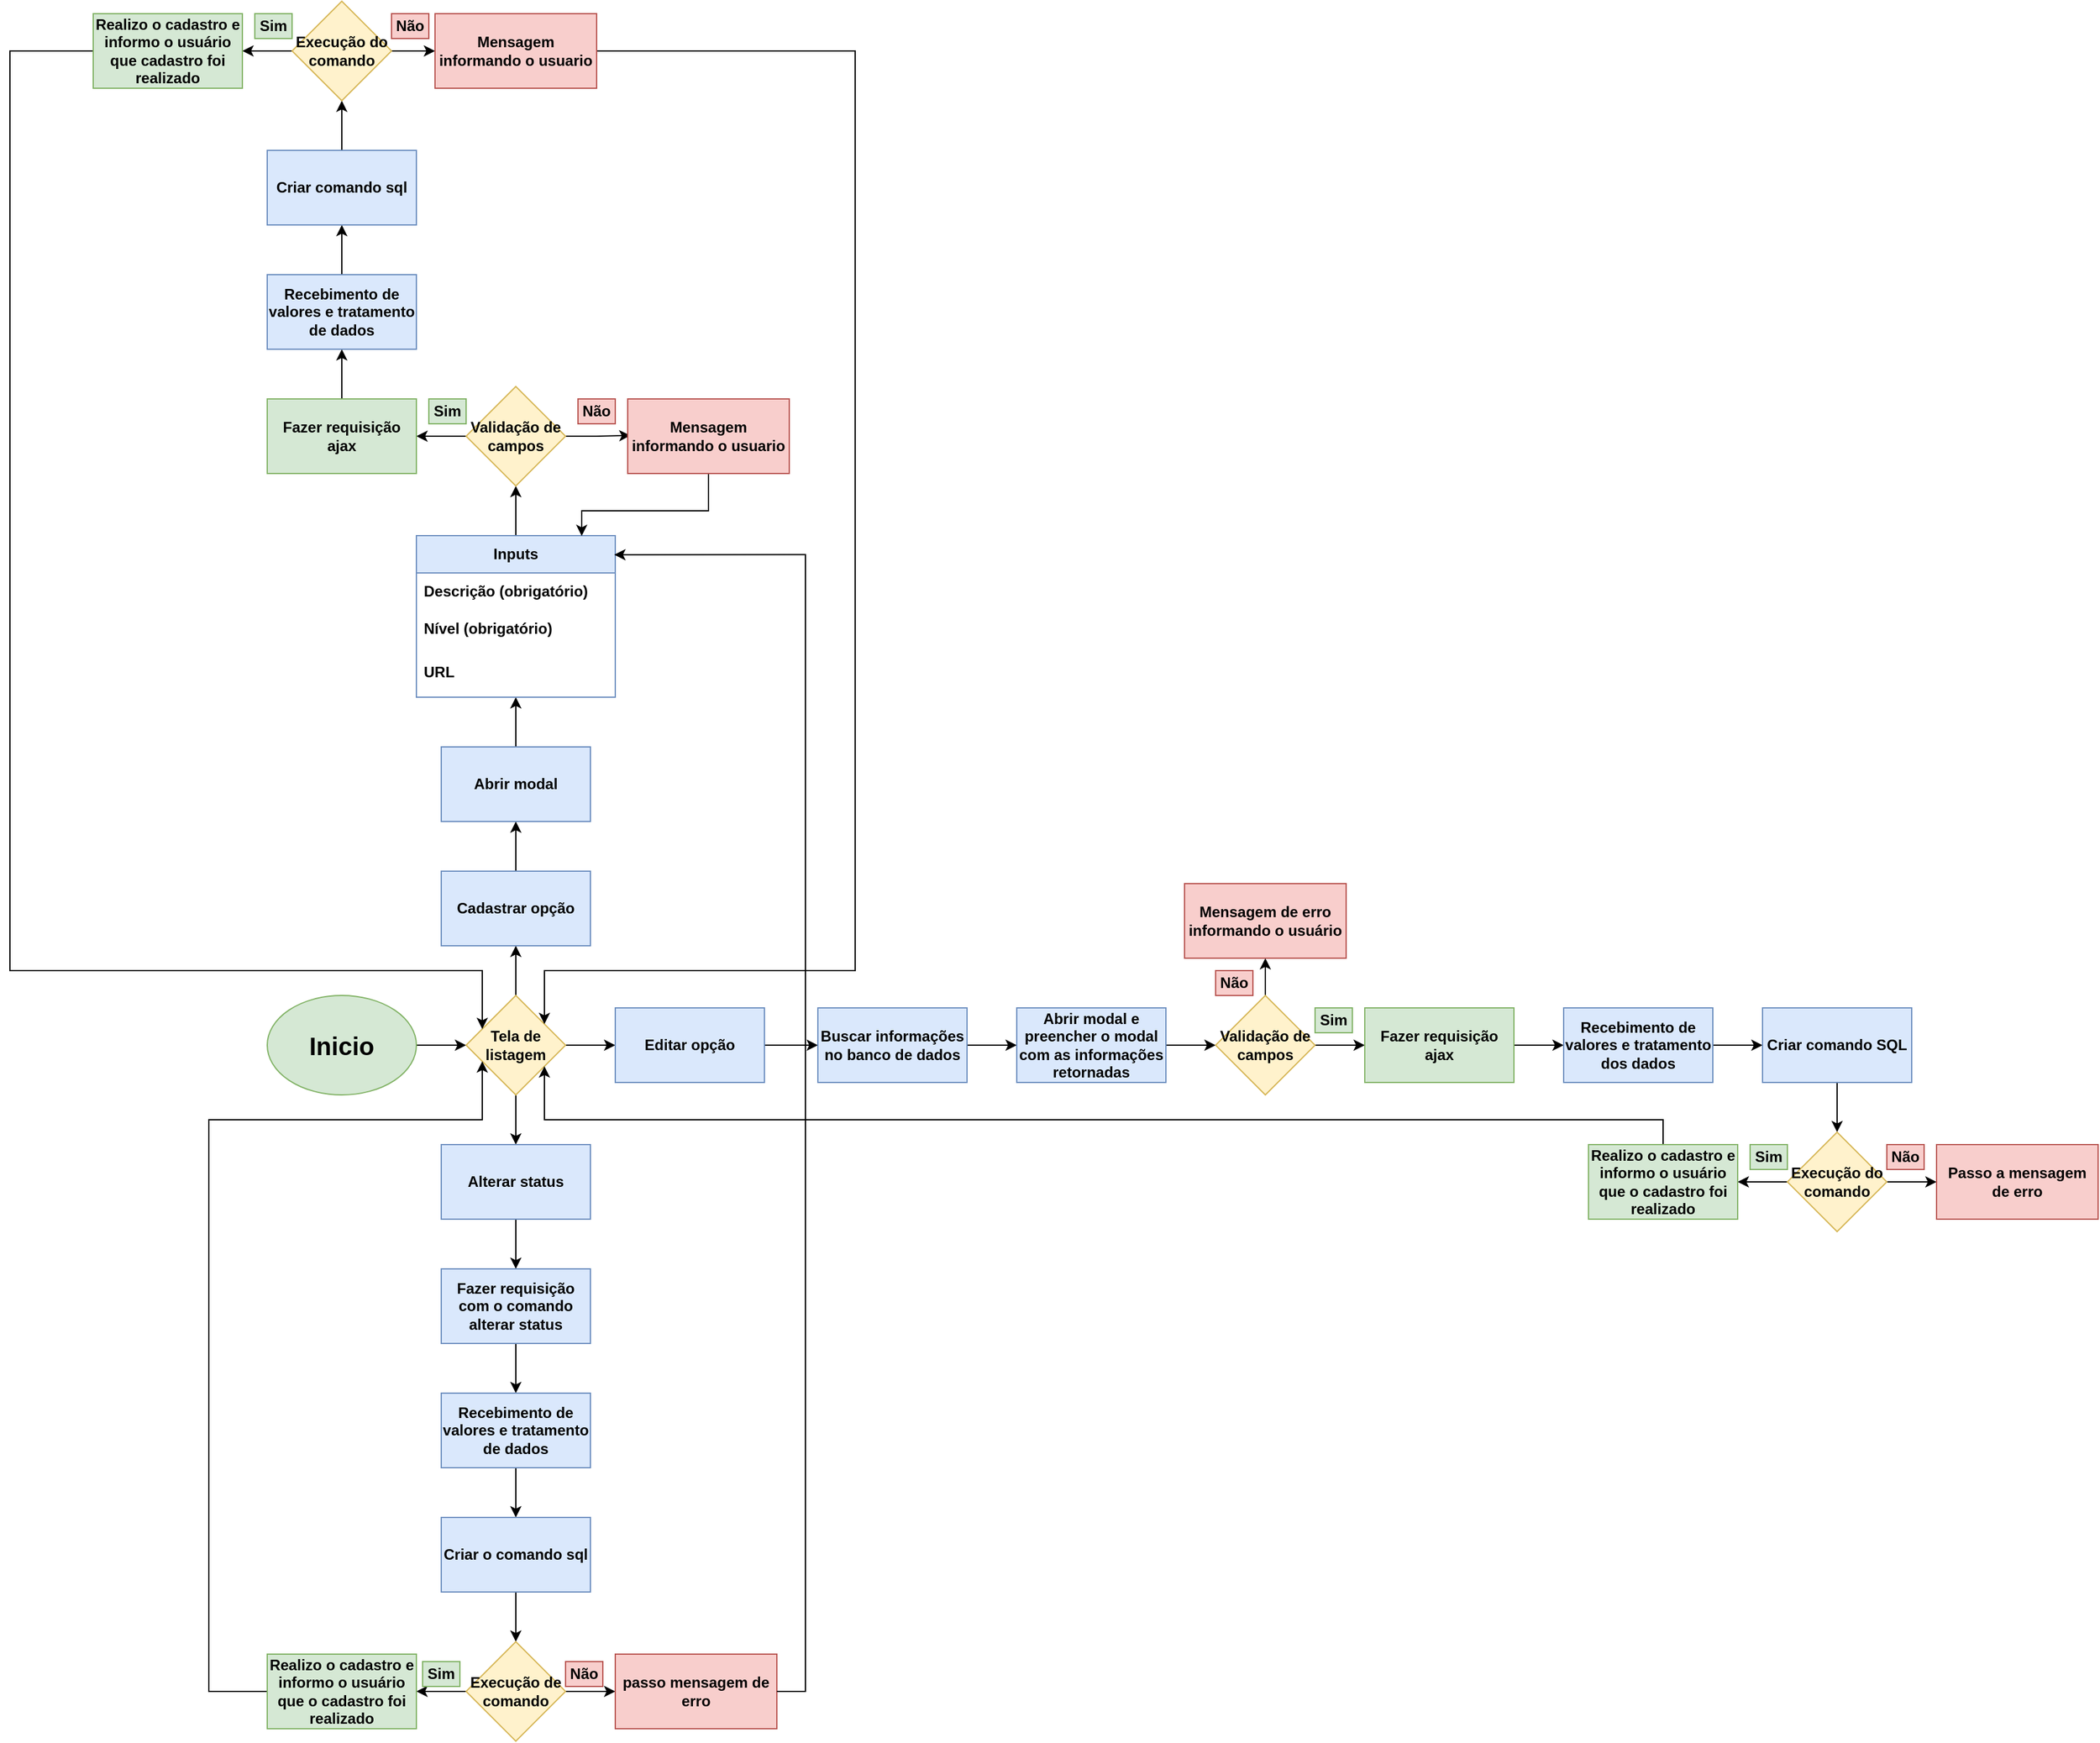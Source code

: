 <mxfile version="26.0.16">
  <diagram name="Página-1" id="2ITeXRkAVdonGwUGqWkM">
    <mxGraphModel dx="2047" dy="2988" grid="1" gridSize="10" guides="1" tooltips="1" connect="1" arrows="1" fold="1" page="1" pageScale="1" pageWidth="827" pageHeight="1169" math="0" shadow="0">
      <root>
        <mxCell id="0" />
        <mxCell id="1" parent="0" />
        <mxCell id="TE3HOqjZIv5zywbFu5FG-13" value="" style="edgeStyle=orthogonalEdgeStyle;rounded=0;orthogonalLoop=1;jettySize=auto;html=1;" edge="1" parent="1" source="TE3HOqjZIv5zywbFu5FG-2" target="TE3HOqjZIv5zywbFu5FG-3">
          <mxGeometry relative="1" as="geometry" />
        </mxCell>
        <mxCell id="TE3HOqjZIv5zywbFu5FG-2" value="&lt;h1 style=&quot;font-size: 20px;&quot;&gt;Inicio&lt;/h1&gt;" style="ellipse;whiteSpace=wrap;html=1;fontSize=20;fontStyle=1;fillColor=#d5e8d4;strokeColor=#82b366;" vertex="1" parent="1">
          <mxGeometry x="-553" y="-1130" width="120" height="80" as="geometry" />
        </mxCell>
        <mxCell id="TE3HOqjZIv5zywbFu5FG-14" value="" style="edgeStyle=orthogonalEdgeStyle;rounded=0;orthogonalLoop=1;jettySize=auto;html=1;" edge="1" parent="1" source="TE3HOqjZIv5zywbFu5FG-3" target="TE3HOqjZIv5zywbFu5FG-12">
          <mxGeometry relative="1" as="geometry" />
        </mxCell>
        <mxCell id="TE3HOqjZIv5zywbFu5FG-15" value="" style="edgeStyle=orthogonalEdgeStyle;rounded=0;orthogonalLoop=1;jettySize=auto;html=1;" edge="1" parent="1" source="TE3HOqjZIv5zywbFu5FG-3" target="TE3HOqjZIv5zywbFu5FG-4">
          <mxGeometry relative="1" as="geometry" />
        </mxCell>
        <mxCell id="TE3HOqjZIv5zywbFu5FG-16" value="" style="edgeStyle=orthogonalEdgeStyle;rounded=0;orthogonalLoop=1;jettySize=auto;html=1;" edge="1" parent="1" source="TE3HOqjZIv5zywbFu5FG-3" target="TE3HOqjZIv5zywbFu5FG-5">
          <mxGeometry relative="1" as="geometry" />
        </mxCell>
        <mxCell id="TE3HOqjZIv5zywbFu5FG-3" value="Tela de listagem" style="rhombus;whiteSpace=wrap;html=1;fontStyle=1;fillColor=#fff2cc;strokeColor=#d6b656;" vertex="1" parent="1">
          <mxGeometry x="-393" y="-1130" width="80" height="80" as="geometry" />
        </mxCell>
        <mxCell id="TE3HOqjZIv5zywbFu5FG-72" value="" style="edgeStyle=orthogonalEdgeStyle;rounded=0;orthogonalLoop=1;jettySize=auto;html=1;" edge="1" parent="1" source="TE3HOqjZIv5zywbFu5FG-4" target="TE3HOqjZIv5zywbFu5FG-71">
          <mxGeometry relative="1" as="geometry" />
        </mxCell>
        <mxCell id="TE3HOqjZIv5zywbFu5FG-4" value="Editar opção&lt;span style=&quot;color: rgba(0, 0, 0, 0); font-family: monospace; font-size: 0px; font-weight: 400; text-align: start; text-wrap-mode: nowrap;&quot;&gt;%3CmxGraphModel%3E%3Croot%3E%3CmxCell%20id%3D%220%22%2F%3E%3CmxCell%20id%3D%221%22%20parent%3D%220%22%2F%3E%3CmxCell%20id%3D%222%22%20value%3D%22Cadastrar%20ativo%26lt%3Bdiv%26gt%3B(abrir%20modal)%26lt%3B%2Fdiv%26gt%3B%22%20style%3D%22rounded%3D0%3BwhiteSpace%3Dwrap%3Bhtml%3D1%3BfontStyle%3D1%3BfillColor%3D%23dae8fc%3BstrokeColor%3D%236c8ebf%3B%22%20vertex%3D%221%22%20parent%3D%221%22%3E%3CmxGeometry%20x%3D%22364%22%20y%3D%2250%22%20width%3D%22120%22%20height%3D%2260%22%20as%3D%22geometry%22%2F%3E%3C%2FmxCell%3E%3C%2Froot%3E%3C%2FmxGraphModel%3E&lt;/span&gt;" style="rounded=0;whiteSpace=wrap;html=1;fontStyle=1;fillColor=#dae8fc;strokeColor=#6c8ebf;" vertex="1" parent="1">
          <mxGeometry x="-273" y="-1120" width="120" height="60" as="geometry" />
        </mxCell>
        <mxCell id="TE3HOqjZIv5zywbFu5FG-17" value="" style="edgeStyle=orthogonalEdgeStyle;rounded=0;orthogonalLoop=1;jettySize=auto;html=1;" edge="1" parent="1" source="TE3HOqjZIv5zywbFu5FG-5" target="TE3HOqjZIv5zywbFu5FG-6">
          <mxGeometry relative="1" as="geometry" />
        </mxCell>
        <mxCell id="TE3HOqjZIv5zywbFu5FG-5" value="Alterar status" style="rounded=0;whiteSpace=wrap;html=1;fontStyle=1;fillColor=#dae8fc;strokeColor=#6c8ebf;" vertex="1" parent="1">
          <mxGeometry x="-413" y="-1010" width="120" height="60" as="geometry" />
        </mxCell>
        <mxCell id="TE3HOqjZIv5zywbFu5FG-18" value="" style="edgeStyle=orthogonalEdgeStyle;rounded=0;orthogonalLoop=1;jettySize=auto;html=1;" edge="1" parent="1" source="TE3HOqjZIv5zywbFu5FG-6" target="TE3HOqjZIv5zywbFu5FG-7">
          <mxGeometry relative="1" as="geometry" />
        </mxCell>
        <mxCell id="TE3HOqjZIv5zywbFu5FG-6" value="Fazer requisição com o comando alterar status" style="rounded=0;whiteSpace=wrap;html=1;fontStyle=1;fillColor=#dae8fc;strokeColor=#6c8ebf;" vertex="1" parent="1">
          <mxGeometry x="-413" y="-910" width="120" height="60" as="geometry" />
        </mxCell>
        <mxCell id="TE3HOqjZIv5zywbFu5FG-19" value="" style="edgeStyle=orthogonalEdgeStyle;rounded=0;orthogonalLoop=1;jettySize=auto;html=1;" edge="1" parent="1" source="TE3HOqjZIv5zywbFu5FG-7" target="TE3HOqjZIv5zywbFu5FG-8">
          <mxGeometry relative="1" as="geometry" />
        </mxCell>
        <mxCell id="TE3HOqjZIv5zywbFu5FG-7" value="Recebimento de valores e tratamento de dados&lt;span style=&quot;color: rgba(0, 0, 0, 0); font-family: monospace; font-size: 0px; font-weight: 400; text-align: start; text-wrap-mode: nowrap;&quot;&gt;%3CmxGraphModel%3E%3Croot%3E%3CmxCell%20id%3D%220%22%2F%3E%3CmxCell%20id%3D%221%22%20parent%3D%220%22%2F%3E%3CmxCell%20id%3D%222%22%20value%3D%22Fazer%20requisi%C3%A7%C3%A3o%20com%20o%20comando%20alterar%20status%22%20style%3D%22rounded%3D0%3BwhiteSpace%3Dwrap%3Bhtml%3D1%3BfontStyle%3D1%3BfillColor%3D%23dae8fc%3BstrokeColor%3D%236c8ebf%3B%22%20vertex%3D%221%22%20parent%3D%221%22%3E%3CmxGeometry%20x%3D%22-620%22%20y%3D%22-900%22%20width%3D%22120%22%20height%3D%2260%22%20as%3D%22geometry%22%2F%3E%3C%2FmxCell%3E%3C%2Froot%3E%3C%2FmxGraphModel%3E&lt;/span&gt;" style="rounded=0;whiteSpace=wrap;html=1;fontStyle=1;fillColor=#dae8fc;strokeColor=#6c8ebf;" vertex="1" parent="1">
          <mxGeometry x="-413" y="-810" width="120" height="60" as="geometry" />
        </mxCell>
        <mxCell id="TE3HOqjZIv5zywbFu5FG-20" value="" style="edgeStyle=orthogonalEdgeStyle;rounded=0;orthogonalLoop=1;jettySize=auto;html=1;" edge="1" parent="1" source="TE3HOqjZIv5zywbFu5FG-8" target="TE3HOqjZIv5zywbFu5FG-11">
          <mxGeometry relative="1" as="geometry" />
        </mxCell>
        <mxCell id="TE3HOqjZIv5zywbFu5FG-8" value="Criar o comando sql" style="rounded=0;whiteSpace=wrap;html=1;fontStyle=1;fillColor=#dae8fc;strokeColor=#6c8ebf;" vertex="1" parent="1">
          <mxGeometry x="-413" y="-710" width="120" height="60" as="geometry" />
        </mxCell>
        <mxCell id="TE3HOqjZIv5zywbFu5FG-27" value="" style="edgeStyle=orthogonalEdgeStyle;rounded=0;orthogonalLoop=1;jettySize=auto;html=1;" edge="1" parent="1" source="TE3HOqjZIv5zywbFu5FG-11" target="TE3HOqjZIv5zywbFu5FG-21">
          <mxGeometry relative="1" as="geometry" />
        </mxCell>
        <mxCell id="TE3HOqjZIv5zywbFu5FG-30" value="" style="edgeStyle=orthogonalEdgeStyle;rounded=0;orthogonalLoop=1;jettySize=auto;html=1;" edge="1" parent="1" source="TE3HOqjZIv5zywbFu5FG-11" target="TE3HOqjZIv5zywbFu5FG-29">
          <mxGeometry relative="1" as="geometry" />
        </mxCell>
        <mxCell id="TE3HOqjZIv5zywbFu5FG-11" value="Execução de comando" style="rhombus;whiteSpace=wrap;html=1;fontStyle=1;fillColor=#fff2cc;strokeColor=#d6b656;" vertex="1" parent="1">
          <mxGeometry x="-393" y="-610" width="80" height="80" as="geometry" />
        </mxCell>
        <mxCell id="TE3HOqjZIv5zywbFu5FG-32" value="" style="edgeStyle=orthogonalEdgeStyle;rounded=0;orthogonalLoop=1;jettySize=auto;html=1;" edge="1" parent="1" source="TE3HOqjZIv5zywbFu5FG-12" target="TE3HOqjZIv5zywbFu5FG-31">
          <mxGeometry relative="1" as="geometry" />
        </mxCell>
        <mxCell id="TE3HOqjZIv5zywbFu5FG-12" value="Cadastrar opção" style="rounded=0;whiteSpace=wrap;html=1;fontStyle=1;fillColor=#dae8fc;strokeColor=#6c8ebf;" vertex="1" parent="1">
          <mxGeometry x="-413" y="-1230" width="120" height="60" as="geometry" />
        </mxCell>
        <mxCell id="TE3HOqjZIv5zywbFu5FG-69" style="edgeStyle=orthogonalEdgeStyle;rounded=0;orthogonalLoop=1;jettySize=auto;html=1;" edge="1" parent="1" source="TE3HOqjZIv5zywbFu5FG-21" target="TE3HOqjZIv5zywbFu5FG-3">
          <mxGeometry relative="1" as="geometry">
            <Array as="points">
              <mxPoint x="-600" y="-570" />
              <mxPoint x="-600" y="-1030" />
              <mxPoint x="-380" y="-1030" />
            </Array>
          </mxGeometry>
        </mxCell>
        <mxCell id="TE3HOqjZIv5zywbFu5FG-21" value="Realizo o cadastro e informo o usuário que o cadastro foi realizado" style="rounded=0;whiteSpace=wrap;html=1;fontStyle=1;fillColor=#d5e8d4;strokeColor=#82b366;" vertex="1" parent="1">
          <mxGeometry x="-553" y="-600" width="120" height="60" as="geometry" />
        </mxCell>
        <mxCell id="TE3HOqjZIv5zywbFu5FG-23" value="Sim" style="rounded=0;whiteSpace=wrap;html=1;fillColor=#d5e8d4;strokeColor=#82b366;fontStyle=1" vertex="1" parent="1">
          <mxGeometry x="-428" y="-594" width="30" height="20" as="geometry" />
        </mxCell>
        <mxCell id="TE3HOqjZIv5zywbFu5FG-28" value="Não" style="rounded=0;whiteSpace=wrap;html=1;fillColor=#f8cecc;strokeColor=#b85450;fontStyle=1" vertex="1" parent="1">
          <mxGeometry x="-313" y="-594" width="30" height="20" as="geometry" />
        </mxCell>
        <mxCell id="TE3HOqjZIv5zywbFu5FG-29" value="passo mensagem de erro" style="whiteSpace=wrap;html=1;fontStyle=1;fillColor=#f8cecc;strokeColor=#b85450;" vertex="1" parent="1">
          <mxGeometry x="-273" y="-600" width="130" height="60" as="geometry" />
        </mxCell>
        <mxCell id="TE3HOqjZIv5zywbFu5FG-44" style="edgeStyle=orthogonalEdgeStyle;rounded=0;orthogonalLoop=1;jettySize=auto;html=1;" edge="1" parent="1" source="TE3HOqjZIv5zywbFu5FG-31" target="TE3HOqjZIv5zywbFu5FG-33">
          <mxGeometry relative="1" as="geometry" />
        </mxCell>
        <mxCell id="TE3HOqjZIv5zywbFu5FG-31" value="Abrir modal" style="rounded=0;whiteSpace=wrap;html=1;fontStyle=1;fillColor=#dae8fc;strokeColor=#6c8ebf;" vertex="1" parent="1">
          <mxGeometry x="-413" y="-1330" width="120" height="60" as="geometry" />
        </mxCell>
        <mxCell id="TE3HOqjZIv5zywbFu5FG-45" value="" style="edgeStyle=orthogonalEdgeStyle;rounded=0;orthogonalLoop=1;jettySize=auto;html=1;" edge="1" parent="1" source="TE3HOqjZIv5zywbFu5FG-33" target="TE3HOqjZIv5zywbFu5FG-42">
          <mxGeometry relative="1" as="geometry" />
        </mxCell>
        <mxCell id="TE3HOqjZIv5zywbFu5FG-33" value="Inputs" style="swimlane;fontStyle=1;childLayout=stackLayout;horizontal=1;startSize=30;horizontalStack=0;resizeParent=1;resizeParentMax=0;resizeLast=0;collapsible=1;marginBottom=0;whiteSpace=wrap;html=1;fillColor=#dae8fc;strokeColor=#6c8ebf;" vertex="1" parent="1">
          <mxGeometry x="-433" y="-1500" width="160" height="130" as="geometry" />
        </mxCell>
        <mxCell id="TE3HOqjZIv5zywbFu5FG-34" value="Descrição (obrigatório)" style="text;strokeColor=none;fillColor=none;align=left;verticalAlign=middle;spacingLeft=4;spacingRight=4;overflow=hidden;points=[[0,0.5],[1,0.5]];portConstraint=eastwest;rotatable=0;whiteSpace=wrap;html=1;fontStyle=1" vertex="1" parent="TE3HOqjZIv5zywbFu5FG-33">
          <mxGeometry y="30" width="160" height="30" as="geometry" />
        </mxCell>
        <mxCell id="TE3HOqjZIv5zywbFu5FG-39" value="Nível (obrigatório)" style="text;strokeColor=none;fillColor=none;align=left;verticalAlign=middle;spacingLeft=4;spacingRight=4;overflow=hidden;points=[[0,0.5],[1,0.5]];portConstraint=eastwest;rotatable=0;whiteSpace=wrap;html=1;fontStyle=1" vertex="1" parent="TE3HOqjZIv5zywbFu5FG-33">
          <mxGeometry y="60" width="160" height="30" as="geometry" />
        </mxCell>
        <mxCell id="TE3HOqjZIv5zywbFu5FG-40" value="URL" style="text;strokeColor=none;fillColor=none;align=left;verticalAlign=middle;spacingLeft=4;spacingRight=4;overflow=hidden;points=[[0,0.5],[1,0.5]];portConstraint=eastwest;rotatable=0;whiteSpace=wrap;html=1;fontStyle=1" vertex="1" parent="TE3HOqjZIv5zywbFu5FG-33">
          <mxGeometry y="90" width="160" height="40" as="geometry" />
        </mxCell>
        <mxCell id="TE3HOqjZIv5zywbFu5FG-50" value="" style="edgeStyle=orthogonalEdgeStyle;rounded=0;orthogonalLoop=1;jettySize=auto;html=1;entryX=0.017;entryY=0.49;entryDx=0;entryDy=0;entryPerimeter=0;" edge="1" parent="1" source="TE3HOqjZIv5zywbFu5FG-42" target="TE3HOqjZIv5zywbFu5FG-47">
          <mxGeometry relative="1" as="geometry" />
        </mxCell>
        <mxCell id="TE3HOqjZIv5zywbFu5FG-51" style="edgeStyle=orthogonalEdgeStyle;rounded=0;orthogonalLoop=1;jettySize=auto;html=1;" edge="1" parent="1" source="TE3HOqjZIv5zywbFu5FG-42" target="TE3HOqjZIv5zywbFu5FG-46">
          <mxGeometry relative="1" as="geometry" />
        </mxCell>
        <mxCell id="TE3HOqjZIv5zywbFu5FG-42" value="Validação de campos" style="rhombus;whiteSpace=wrap;html=1;fontStyle=1;fillColor=#fff2cc;strokeColor=#d6b656;" vertex="1" parent="1">
          <mxGeometry x="-393" y="-1620" width="80" height="80" as="geometry" />
        </mxCell>
        <mxCell id="TE3HOqjZIv5zywbFu5FG-53" value="" style="edgeStyle=orthogonalEdgeStyle;rounded=0;orthogonalLoop=1;jettySize=auto;html=1;" edge="1" parent="1" source="TE3HOqjZIv5zywbFu5FG-46" target="TE3HOqjZIv5zywbFu5FG-52">
          <mxGeometry relative="1" as="geometry" />
        </mxCell>
        <mxCell id="TE3HOqjZIv5zywbFu5FG-46" value="Fazer requisição ajax" style="rounded=0;whiteSpace=wrap;html=1;fontStyle=1;fillColor=#d5e8d4;strokeColor=#82b366;" vertex="1" parent="1">
          <mxGeometry x="-553" y="-1610" width="120" height="60" as="geometry" />
        </mxCell>
        <mxCell id="TE3HOqjZIv5zywbFu5FG-70" style="edgeStyle=orthogonalEdgeStyle;rounded=0;orthogonalLoop=1;jettySize=auto;html=1;entryX=0.826;entryY=0.002;entryDx=0;entryDy=0;entryPerimeter=0;" edge="1" parent="1" source="TE3HOqjZIv5zywbFu5FG-47" target="TE3HOqjZIv5zywbFu5FG-33">
          <mxGeometry relative="1" as="geometry">
            <Array as="points">
              <mxPoint x="-198" y="-1520" />
              <mxPoint x="-300" y="-1520" />
              <mxPoint x="-300" y="-1500" />
            </Array>
          </mxGeometry>
        </mxCell>
        <mxCell id="TE3HOqjZIv5zywbFu5FG-47" value="Mensagem informando o usuario" style="whiteSpace=wrap;html=1;fontStyle=1;fillColor=#f8cecc;strokeColor=#b85450;" vertex="1" parent="1">
          <mxGeometry x="-263" y="-1610" width="130" height="60" as="geometry" />
        </mxCell>
        <mxCell id="TE3HOqjZIv5zywbFu5FG-48" value="Não" style="rounded=0;whiteSpace=wrap;html=1;fillColor=#f8cecc;strokeColor=#b85450;fontStyle=1" vertex="1" parent="1">
          <mxGeometry x="-303" y="-1610" width="30" height="20" as="geometry" />
        </mxCell>
        <mxCell id="TE3HOqjZIv5zywbFu5FG-49" value="Sim" style="rounded=0;whiteSpace=wrap;html=1;fillColor=#d5e8d4;strokeColor=#82b366;fontStyle=1" vertex="1" parent="1">
          <mxGeometry x="-423" y="-1610" width="30" height="20" as="geometry" />
        </mxCell>
        <mxCell id="TE3HOqjZIv5zywbFu5FG-55" value="" style="edgeStyle=orthogonalEdgeStyle;rounded=0;orthogonalLoop=1;jettySize=auto;html=1;" edge="1" parent="1" source="TE3HOqjZIv5zywbFu5FG-52" target="TE3HOqjZIv5zywbFu5FG-54">
          <mxGeometry relative="1" as="geometry" />
        </mxCell>
        <mxCell id="TE3HOqjZIv5zywbFu5FG-52" value="Recebimento de valores e tratamento de dados" style="rounded=0;whiteSpace=wrap;html=1;fontStyle=1;fillColor=#dae8fc;strokeColor=#6c8ebf;" vertex="1" parent="1">
          <mxGeometry x="-553" y="-1710" width="120" height="60" as="geometry" />
        </mxCell>
        <mxCell id="TE3HOqjZIv5zywbFu5FG-57" value="" style="edgeStyle=orthogonalEdgeStyle;rounded=0;orthogonalLoop=1;jettySize=auto;html=1;" edge="1" parent="1" source="TE3HOqjZIv5zywbFu5FG-54" target="TE3HOqjZIv5zywbFu5FG-56">
          <mxGeometry relative="1" as="geometry" />
        </mxCell>
        <mxCell id="TE3HOqjZIv5zywbFu5FG-54" value="Criar comando sql" style="rounded=0;whiteSpace=wrap;html=1;fontStyle=1;fillColor=#dae8fc;strokeColor=#6c8ebf;" vertex="1" parent="1">
          <mxGeometry x="-553" y="-1810" width="120" height="60" as="geometry" />
        </mxCell>
        <mxCell id="TE3HOqjZIv5zywbFu5FG-62" style="edgeStyle=orthogonalEdgeStyle;rounded=0;orthogonalLoop=1;jettySize=auto;html=1;" edge="1" parent="1" source="TE3HOqjZIv5zywbFu5FG-56" target="TE3HOqjZIv5zywbFu5FG-58">
          <mxGeometry relative="1" as="geometry" />
        </mxCell>
        <mxCell id="TE3HOqjZIv5zywbFu5FG-65" style="edgeStyle=orthogonalEdgeStyle;rounded=0;orthogonalLoop=1;jettySize=auto;html=1;" edge="1" parent="1" source="TE3HOqjZIv5zywbFu5FG-56" target="TE3HOqjZIv5zywbFu5FG-64">
          <mxGeometry relative="1" as="geometry" />
        </mxCell>
        <mxCell id="TE3HOqjZIv5zywbFu5FG-56" value="Execução do comando" style="rhombus;whiteSpace=wrap;html=1;fontStyle=1;fillColor=#fff2cc;strokeColor=#d6b656;" vertex="1" parent="1">
          <mxGeometry x="-533" y="-1930" width="80" height="80" as="geometry" />
        </mxCell>
        <mxCell id="TE3HOqjZIv5zywbFu5FG-66" style="edgeStyle=orthogonalEdgeStyle;rounded=0;orthogonalLoop=1;jettySize=auto;html=1;" edge="1" parent="1" source="TE3HOqjZIv5zywbFu5FG-58" target="TE3HOqjZIv5zywbFu5FG-3">
          <mxGeometry relative="1" as="geometry">
            <Array as="points">
              <mxPoint x="-760" y="-1890" />
              <mxPoint x="-760" y="-1150" />
              <mxPoint x="-380" y="-1150" />
            </Array>
          </mxGeometry>
        </mxCell>
        <mxCell id="TE3HOqjZIv5zywbFu5FG-58" value="Realizo o cadastro e informo o usuário que cadastro foi realizado" style="rounded=0;whiteSpace=wrap;html=1;fontStyle=1;fillColor=#d5e8d4;strokeColor=#82b366;" vertex="1" parent="1">
          <mxGeometry x="-693" y="-1920" width="120" height="60" as="geometry" />
        </mxCell>
        <mxCell id="TE3HOqjZIv5zywbFu5FG-59" value="Sim" style="rounded=0;whiteSpace=wrap;html=1;fillColor=#d5e8d4;strokeColor=#82b366;fontStyle=1" vertex="1" parent="1">
          <mxGeometry x="-563" y="-1920" width="30" height="20" as="geometry" />
        </mxCell>
        <mxCell id="TE3HOqjZIv5zywbFu5FG-63" value="Não" style="rounded=0;whiteSpace=wrap;html=1;fillColor=#f8cecc;strokeColor=#b85450;fontStyle=1" vertex="1" parent="1">
          <mxGeometry x="-453" y="-1920" width="30" height="20" as="geometry" />
        </mxCell>
        <mxCell id="TE3HOqjZIv5zywbFu5FG-67" style="edgeStyle=orthogonalEdgeStyle;rounded=0;orthogonalLoop=1;jettySize=auto;html=1;" edge="1" parent="1" source="TE3HOqjZIv5zywbFu5FG-64" target="TE3HOqjZIv5zywbFu5FG-3">
          <mxGeometry relative="1" as="geometry">
            <Array as="points">
              <mxPoint x="-80" y="-1890" />
              <mxPoint x="-80" y="-1150" />
              <mxPoint x="-330" y="-1150" />
            </Array>
          </mxGeometry>
        </mxCell>
        <mxCell id="TE3HOqjZIv5zywbFu5FG-64" value="Mensagem informando o usuario" style="whiteSpace=wrap;html=1;fontStyle=1;fillColor=#f8cecc;strokeColor=#b85450;" vertex="1" parent="1">
          <mxGeometry x="-418" y="-1920" width="130" height="60" as="geometry" />
        </mxCell>
        <mxCell id="TE3HOqjZIv5zywbFu5FG-68" style="edgeStyle=orthogonalEdgeStyle;rounded=0;orthogonalLoop=1;jettySize=auto;html=1;entryX=0.995;entryY=0.118;entryDx=0;entryDy=0;entryPerimeter=0;" edge="1" parent="1" source="TE3HOqjZIv5zywbFu5FG-29" target="TE3HOqjZIv5zywbFu5FG-33">
          <mxGeometry relative="1" as="geometry">
            <Array as="points">
              <mxPoint x="-120" y="-570" />
              <mxPoint x="-120" y="-1485" />
            </Array>
          </mxGeometry>
        </mxCell>
        <mxCell id="TE3HOqjZIv5zywbFu5FG-74" value="" style="edgeStyle=orthogonalEdgeStyle;rounded=0;orthogonalLoop=1;jettySize=auto;html=1;" edge="1" parent="1" source="TE3HOqjZIv5zywbFu5FG-71" target="TE3HOqjZIv5zywbFu5FG-73">
          <mxGeometry relative="1" as="geometry" />
        </mxCell>
        <mxCell id="TE3HOqjZIv5zywbFu5FG-71" value="Buscar informações no banco de dados" style="rounded=0;whiteSpace=wrap;html=1;fontStyle=1;fillColor=#dae8fc;strokeColor=#6c8ebf;" vertex="1" parent="1">
          <mxGeometry x="-110" y="-1120" width="120" height="60" as="geometry" />
        </mxCell>
        <mxCell id="TE3HOqjZIv5zywbFu5FG-76" value="" style="edgeStyle=orthogonalEdgeStyle;rounded=0;orthogonalLoop=1;jettySize=auto;html=1;" edge="1" parent="1" source="TE3HOqjZIv5zywbFu5FG-73" target="TE3HOqjZIv5zywbFu5FG-75">
          <mxGeometry relative="1" as="geometry" />
        </mxCell>
        <mxCell id="TE3HOqjZIv5zywbFu5FG-73" value="Abrir modal e preencher o modal com as informações retornadas" style="rounded=0;whiteSpace=wrap;html=1;fontStyle=1;fillColor=#dae8fc;strokeColor=#6c8ebf;" vertex="1" parent="1">
          <mxGeometry x="50" y="-1120" width="120" height="60" as="geometry" />
        </mxCell>
        <mxCell id="TE3HOqjZIv5zywbFu5FG-78" value="" style="edgeStyle=orthogonalEdgeStyle;rounded=0;orthogonalLoop=1;jettySize=auto;html=1;" edge="1" parent="1" source="TE3HOqjZIv5zywbFu5FG-75" target="TE3HOqjZIv5zywbFu5FG-77">
          <mxGeometry relative="1" as="geometry" />
        </mxCell>
        <mxCell id="TE3HOqjZIv5zywbFu5FG-82" style="edgeStyle=orthogonalEdgeStyle;rounded=0;orthogonalLoop=1;jettySize=auto;html=1;entryX=0;entryY=0.5;entryDx=0;entryDy=0;" edge="1" parent="1" source="TE3HOqjZIv5zywbFu5FG-75" target="TE3HOqjZIv5zywbFu5FG-80">
          <mxGeometry relative="1" as="geometry" />
        </mxCell>
        <mxCell id="TE3HOqjZIv5zywbFu5FG-75" value="Validação de campos" style="rhombus;whiteSpace=wrap;html=1;fontStyle=1;fillColor=#fff2cc;strokeColor=#d6b656;" vertex="1" parent="1">
          <mxGeometry x="210" y="-1130" width="80" height="80" as="geometry" />
        </mxCell>
        <mxCell id="TE3HOqjZIv5zywbFu5FG-77" value="Mensagem de erro informando o usuário" style="whiteSpace=wrap;html=1;fontStyle=1;fillColor=#f8cecc;strokeColor=#b85450;" vertex="1" parent="1">
          <mxGeometry x="185" y="-1220" width="130" height="60" as="geometry" />
        </mxCell>
        <mxCell id="TE3HOqjZIv5zywbFu5FG-79" value="Não" style="rounded=0;whiteSpace=wrap;html=1;fillColor=#f8cecc;strokeColor=#b85450;fontStyle=1" vertex="1" parent="1">
          <mxGeometry x="210" y="-1150" width="30" height="20" as="geometry" />
        </mxCell>
        <mxCell id="TE3HOqjZIv5zywbFu5FG-84" value="" style="edgeStyle=orthogonalEdgeStyle;rounded=0;orthogonalLoop=1;jettySize=auto;html=1;" edge="1" parent="1" source="TE3HOqjZIv5zywbFu5FG-80" target="TE3HOqjZIv5zywbFu5FG-83">
          <mxGeometry relative="1" as="geometry" />
        </mxCell>
        <mxCell id="TE3HOqjZIv5zywbFu5FG-80" value="Fazer requisição ajax" style="rounded=0;whiteSpace=wrap;html=1;fontStyle=1;fillColor=#d5e8d4;strokeColor=#82b366;" vertex="1" parent="1">
          <mxGeometry x="330" y="-1120" width="120" height="60" as="geometry" />
        </mxCell>
        <mxCell id="TE3HOqjZIv5zywbFu5FG-81" value="Sim" style="rounded=0;whiteSpace=wrap;html=1;fillColor=#d5e8d4;strokeColor=#82b366;fontStyle=1" vertex="1" parent="1">
          <mxGeometry x="290" y="-1120" width="30" height="20" as="geometry" />
        </mxCell>
        <mxCell id="TE3HOqjZIv5zywbFu5FG-86" value="" style="edgeStyle=orthogonalEdgeStyle;rounded=0;orthogonalLoop=1;jettySize=auto;html=1;" edge="1" parent="1" source="TE3HOqjZIv5zywbFu5FG-83" target="TE3HOqjZIv5zywbFu5FG-85">
          <mxGeometry relative="1" as="geometry" />
        </mxCell>
        <mxCell id="TE3HOqjZIv5zywbFu5FG-83" value="Recebimento de valores e tratamento dos dados" style="rounded=0;whiteSpace=wrap;html=1;fontStyle=1;fillColor=#dae8fc;strokeColor=#6c8ebf;" vertex="1" parent="1">
          <mxGeometry x="490" y="-1120" width="120" height="60" as="geometry" />
        </mxCell>
        <mxCell id="TE3HOqjZIv5zywbFu5FG-88" value="" style="edgeStyle=orthogonalEdgeStyle;rounded=0;orthogonalLoop=1;jettySize=auto;html=1;" edge="1" parent="1" source="TE3HOqjZIv5zywbFu5FG-85" target="TE3HOqjZIv5zywbFu5FG-87">
          <mxGeometry relative="1" as="geometry" />
        </mxCell>
        <mxCell id="TE3HOqjZIv5zywbFu5FG-85" value="Criar comando SQL" style="rounded=0;whiteSpace=wrap;html=1;fontStyle=1;fillColor=#dae8fc;strokeColor=#6c8ebf;" vertex="1" parent="1">
          <mxGeometry x="650" y="-1120" width="120" height="60" as="geometry" />
        </mxCell>
        <mxCell id="TE3HOqjZIv5zywbFu5FG-91" value="" style="edgeStyle=orthogonalEdgeStyle;rounded=0;orthogonalLoop=1;jettySize=auto;html=1;" edge="1" parent="1" source="TE3HOqjZIv5zywbFu5FG-87" target="TE3HOqjZIv5zywbFu5FG-89">
          <mxGeometry relative="1" as="geometry" />
        </mxCell>
        <mxCell id="TE3HOqjZIv5zywbFu5FG-94" value="" style="edgeStyle=orthogonalEdgeStyle;rounded=0;orthogonalLoop=1;jettySize=auto;html=1;" edge="1" parent="1" source="TE3HOqjZIv5zywbFu5FG-87" target="TE3HOqjZIv5zywbFu5FG-92">
          <mxGeometry relative="1" as="geometry" />
        </mxCell>
        <mxCell id="TE3HOqjZIv5zywbFu5FG-87" value="Execução do comando" style="rhombus;whiteSpace=wrap;html=1;fontStyle=1;fillColor=#fff2cc;strokeColor=#d6b656;" vertex="1" parent="1">
          <mxGeometry x="670" y="-1020" width="80" height="80" as="geometry" />
        </mxCell>
        <mxCell id="TE3HOqjZIv5zywbFu5FG-95" style="edgeStyle=orthogonalEdgeStyle;rounded=0;orthogonalLoop=1;jettySize=auto;html=1;" edge="1" parent="1" source="TE3HOqjZIv5zywbFu5FG-89" target="TE3HOqjZIv5zywbFu5FG-3">
          <mxGeometry relative="1" as="geometry">
            <Array as="points">
              <mxPoint x="570" y="-1030" />
              <mxPoint x="-330" y="-1030" />
            </Array>
          </mxGeometry>
        </mxCell>
        <mxCell id="TE3HOqjZIv5zywbFu5FG-89" value="Realizo o cadastro e informo o usuário que o cadastro foi realizado" style="rounded=0;whiteSpace=wrap;html=1;fontStyle=1;fillColor=#d5e8d4;strokeColor=#82b366;" vertex="1" parent="1">
          <mxGeometry x="510" y="-1010" width="120" height="60" as="geometry" />
        </mxCell>
        <mxCell id="TE3HOqjZIv5zywbFu5FG-90" value="Sim" style="rounded=0;whiteSpace=wrap;html=1;fillColor=#d5e8d4;strokeColor=#82b366;fontStyle=1" vertex="1" parent="1">
          <mxGeometry x="640" y="-1010" width="30" height="20" as="geometry" />
        </mxCell>
        <mxCell id="TE3HOqjZIv5zywbFu5FG-92" value="Passo a mensagem de erro" style="whiteSpace=wrap;html=1;fontStyle=1;fillColor=#f8cecc;strokeColor=#b85450;" vertex="1" parent="1">
          <mxGeometry x="790" y="-1010" width="130" height="60" as="geometry" />
        </mxCell>
        <mxCell id="TE3HOqjZIv5zywbFu5FG-93" value="Não" style="rounded=0;whiteSpace=wrap;html=1;fillColor=#f8cecc;strokeColor=#b85450;fontStyle=1" vertex="1" parent="1">
          <mxGeometry x="750" y="-1010" width="30" height="20" as="geometry" />
        </mxCell>
      </root>
    </mxGraphModel>
  </diagram>
</mxfile>
